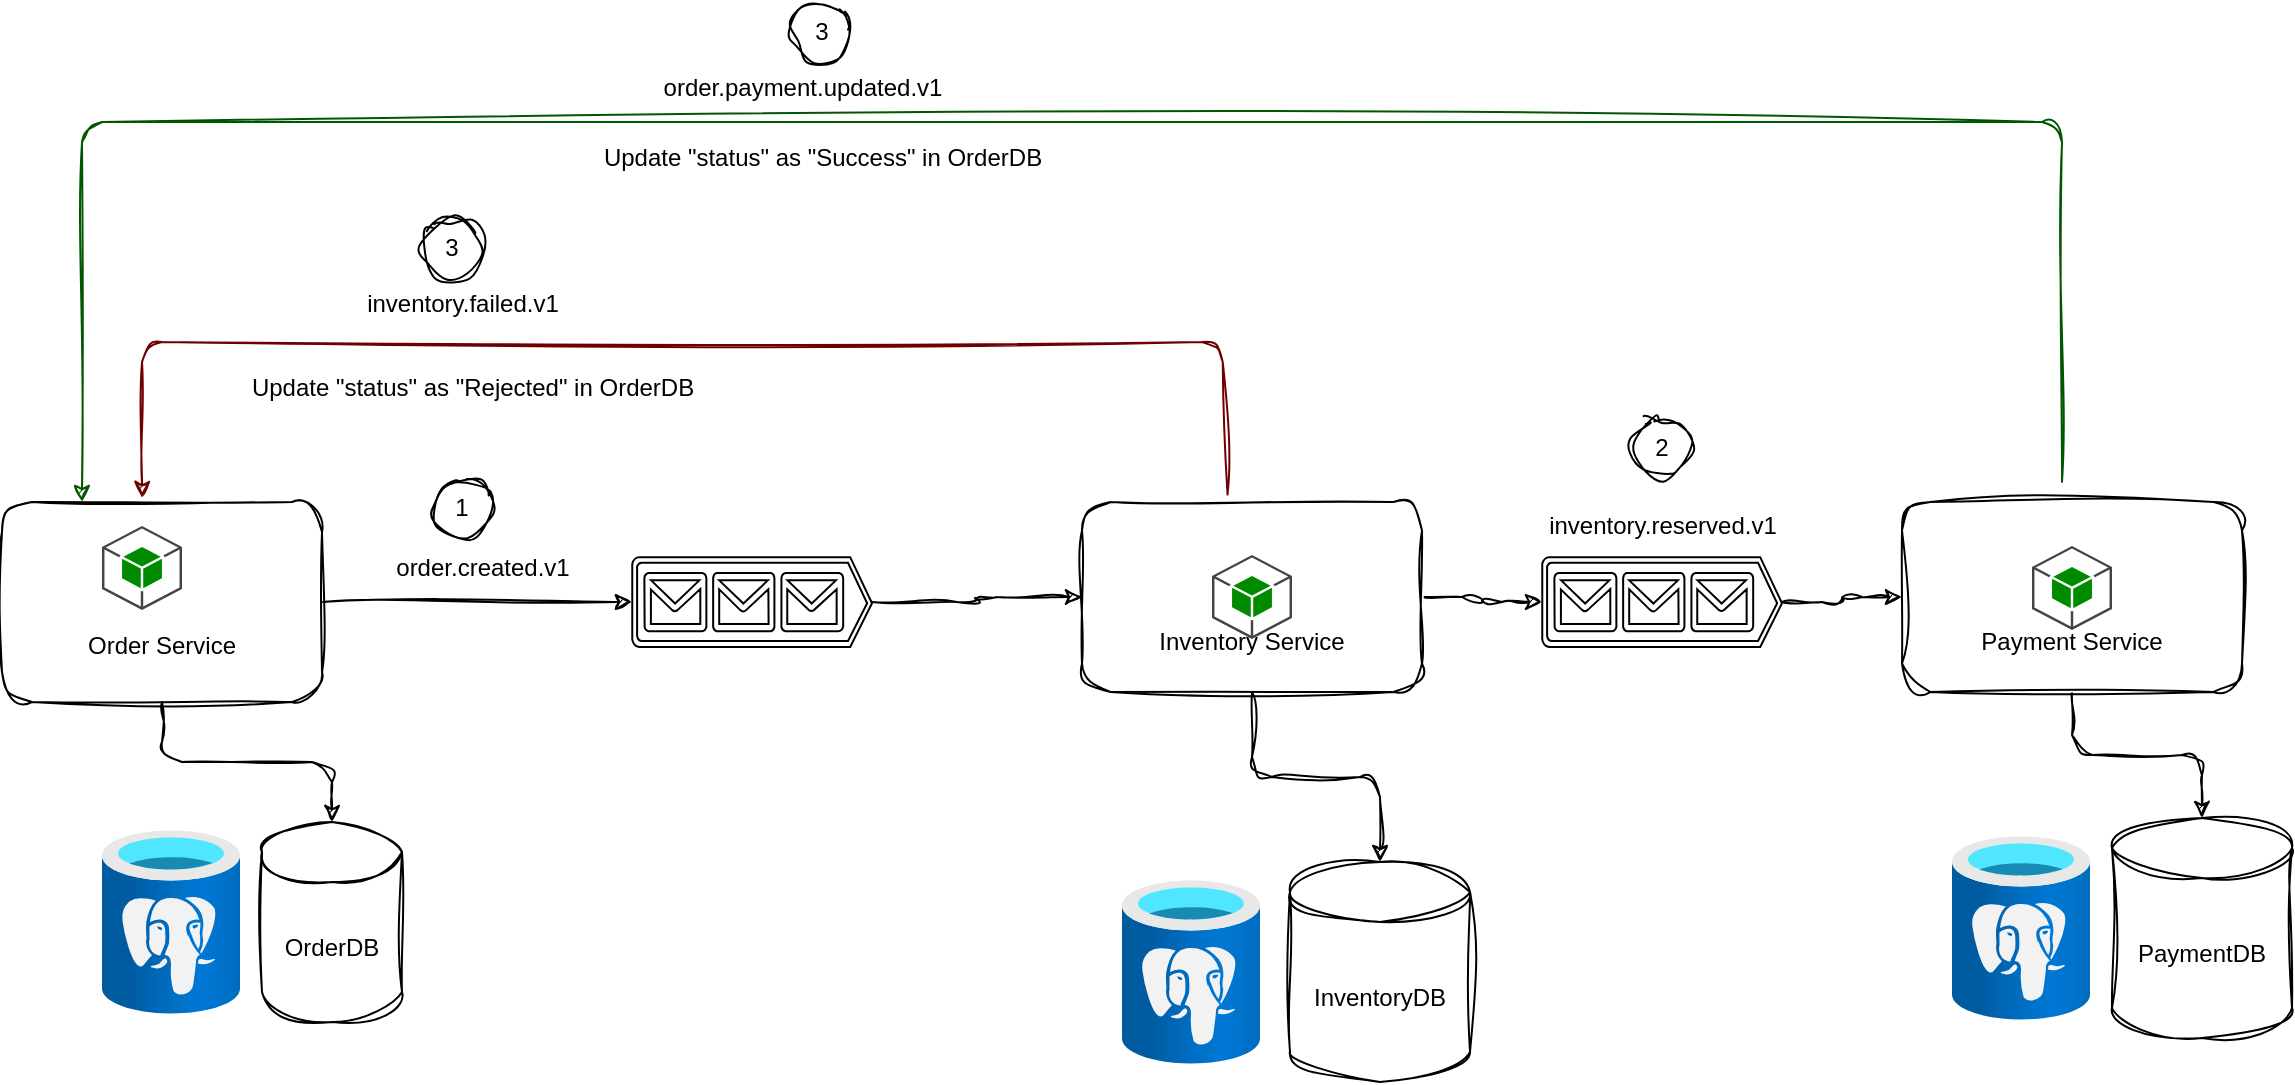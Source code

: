 <mxfile version="27.0.2">
  <diagram name="Page-1" id="B6scyaqq9aUN9wMyHdbF">
    <mxGraphModel dx="1678" dy="1839" grid="1" gridSize="10" guides="1" tooltips="1" connect="1" arrows="1" fold="1" page="1" pageScale="1" pageWidth="850" pageHeight="1100" math="0" shadow="0">
      <root>
        <mxCell id="0" />
        <mxCell id="1" parent="0" />
        <mxCell id="tE_9rgRd44uCfNkiKc3w-25" value="" style="edgeStyle=orthogonalEdgeStyle;rounded=1;orthogonalLoop=1;jettySize=auto;html=1;sketch=1;curveFitting=1;jiggle=2;" parent="1" source="tE_9rgRd44uCfNkiKc3w-8" target="tE_9rgRd44uCfNkiKc3w-24" edge="1">
          <mxGeometry relative="1" as="geometry" />
        </mxCell>
        <mxCell id="tE_9rgRd44uCfNkiKc3w-27" value="" style="edgeStyle=orthogonalEdgeStyle;rounded=1;orthogonalLoop=1;jettySize=auto;html=1;sketch=1;curveFitting=1;jiggle=2;entryX=0;entryY=0.5;entryDx=0;entryDy=0;entryPerimeter=0;" parent="1" source="tE_9rgRd44uCfNkiKc3w-8" target="-juNb6y3Be07XEBtlvTX-30" edge="1">
          <mxGeometry relative="1" as="geometry">
            <mxPoint x="400" y="250" as="targetPoint" />
          </mxGeometry>
        </mxCell>
        <mxCell id="tE_9rgRd44uCfNkiKc3w-8" value="&lt;div align=&quot;center&quot;&gt;&lt;span&gt;&lt;br&gt;&lt;/span&gt;&lt;/div&gt;&lt;div align=&quot;center&quot;&gt;&lt;span&gt;&lt;br&gt;&lt;/span&gt;&lt;/div&gt;&lt;div align=&quot;center&quot;&gt;&lt;span&gt;&lt;br&gt;&lt;/span&gt;&lt;/div&gt;&lt;div align=&quot;center&quot;&gt;&lt;span&gt;Order Service&lt;/span&gt;&lt;/div&gt;" style="rounded=1;whiteSpace=wrap;html=1;sketch=1;curveFitting=1;jiggle=2;align=center;" parent="1" vertex="1">
          <mxGeometry x="50" y="160" width="160" height="100" as="geometry" />
        </mxCell>
        <mxCell id="tE_9rgRd44uCfNkiKc3w-24" value="OrderDB" style="shape=cylinder3;whiteSpace=wrap;html=1;boundedLbl=1;backgroundOutline=1;size=15;sketch=1;curveFitting=1;jiggle=2;rounded=1;" parent="1" vertex="1">
          <mxGeometry x="180" y="320" width="70" height="100" as="geometry" />
        </mxCell>
        <mxCell id="tE_9rgRd44uCfNkiKc3w-30" value="" style="edgeStyle=orthogonalEdgeStyle;rounded=1;orthogonalLoop=1;jettySize=auto;html=1;sketch=1;curveFitting=1;jiggle=2;" parent="1" source="tE_9rgRd44uCfNkiKc3w-26" target="tE_9rgRd44uCfNkiKc3w-29" edge="1">
          <mxGeometry relative="1" as="geometry" />
        </mxCell>
        <mxCell id="tE_9rgRd44uCfNkiKc3w-32" value="" style="edgeStyle=orthogonalEdgeStyle;rounded=1;orthogonalLoop=1;jettySize=auto;html=1;sketch=1;curveFitting=1;jiggle=2;entryX=0;entryY=0.5;entryDx=0;entryDy=0;entryPerimeter=0;" parent="1" source="tE_9rgRd44uCfNkiKc3w-26" edge="1" target="-juNb6y3Be07XEBtlvTX-35">
          <mxGeometry relative="1" as="geometry">
            <mxPoint x="790" y="210" as="targetPoint" />
          </mxGeometry>
        </mxCell>
        <mxCell id="tE_9rgRd44uCfNkiKc3w-26" value="&lt;br&gt;&lt;div&gt;&lt;br&gt;&lt;/div&gt;&lt;div&gt;&lt;br&gt;&lt;/div&gt;&lt;div&gt;Inventory Service&lt;/div&gt;" style="whiteSpace=wrap;html=1;rounded=1;sketch=1;curveFitting=1;jiggle=2;" parent="1" vertex="1">
          <mxGeometry x="590" y="160" width="170" height="95" as="geometry" />
        </mxCell>
        <mxCell id="tE_9rgRd44uCfNkiKc3w-28" value="order.created.v1" style="text;html=1;align=center;verticalAlign=middle;resizable=0;points=[];autosize=1;strokeColor=none;fillColor=none;sketch=1;curveFitting=1;jiggle=2;rounded=1;" parent="1" vertex="1">
          <mxGeometry x="220" y="178" width="140" height="30" as="geometry" />
        </mxCell>
        <mxCell id="tE_9rgRd44uCfNkiKc3w-29" value="InventoryDB" style="shape=cylinder3;whiteSpace=wrap;html=1;boundedLbl=1;backgroundOutline=1;size=15;sketch=1;curveFitting=1;jiggle=2;rounded=1;" parent="1" vertex="1">
          <mxGeometry x="694" y="340" width="90" height="110" as="geometry" />
        </mxCell>
        <mxCell id="tE_9rgRd44uCfNkiKc3w-35" value="" style="edgeStyle=orthogonalEdgeStyle;rounded=1;orthogonalLoop=1;jettySize=auto;html=1;sketch=1;curveFitting=1;jiggle=2;" parent="1" source="tE_9rgRd44uCfNkiKc3w-33" target="tE_9rgRd44uCfNkiKc3w-34" edge="1">
          <mxGeometry relative="1" as="geometry" />
        </mxCell>
        <mxCell id="tE_9rgRd44uCfNkiKc3w-33" value="&lt;br&gt;&lt;div&gt;&lt;br&gt;&lt;/div&gt;&lt;div&gt;&lt;br&gt;&lt;/div&gt;&lt;div&gt;Payment Service&lt;/div&gt;" style="whiteSpace=wrap;html=1;rounded=1;sketch=1;curveFitting=1;jiggle=2;" parent="1" vertex="1">
          <mxGeometry x="1000" y="160" width="170" height="95" as="geometry" />
        </mxCell>
        <mxCell id="tE_9rgRd44uCfNkiKc3w-34" value="PaymentDB" style="shape=cylinder3;whiteSpace=wrap;html=1;boundedLbl=1;backgroundOutline=1;size=15;sketch=1;curveFitting=1;jiggle=2;rounded=1;" parent="1" vertex="1">
          <mxGeometry x="1105" y="318" width="90" height="110" as="geometry" />
        </mxCell>
        <mxCell id="tE_9rgRd44uCfNkiKc3w-36" value="inventory.reserved.v1" style="text;html=1;align=center;verticalAlign=middle;resizable=0;points=[];autosize=1;strokeColor=none;fillColor=none;sketch=1;curveFitting=1;jiggle=2;rounded=1;" parent="1" vertex="1">
          <mxGeometry x="795" y="156.5" width="170" height="30" as="geometry" />
        </mxCell>
        <mxCell id="-juNb6y3Be07XEBtlvTX-2" value="" style="endArrow=classic;html=1;rounded=1;entryX=0.438;entryY=-0.02;entryDx=0;entryDy=0;entryPerimeter=0;fillColor=#a20025;strokeColor=light-dark(#6F0000,#CC0000);sketch=1;curveFitting=1;jiggle=2;exitX=0.428;exitY=-0.039;exitDx=0;exitDy=0;exitPerimeter=0;" edge="1" parent="1" source="tE_9rgRd44uCfNkiKc3w-26" target="tE_9rgRd44uCfNkiKc3w-8">
          <mxGeometry width="50" height="50" relative="1" as="geometry">
            <mxPoint x="540" y="40" as="sourcePoint" />
            <mxPoint x="190" y="70" as="targetPoint" />
            <Array as="points">
              <mxPoint x="660" y="80" />
              <mxPoint x="120" y="80" />
            </Array>
          </mxGeometry>
        </mxCell>
        <mxCell id="-juNb6y3Be07XEBtlvTX-3" value="&lt;div&gt;inventory.failed.v1&lt;/div&gt;&lt;div&gt;&lt;br&gt;&lt;/div&gt;" style="text;html=1;align=center;verticalAlign=middle;resizable=0;points=[];autosize=1;strokeColor=none;fillColor=none;sketch=1;curveFitting=1;jiggle=2;rounded=1;" vertex="1" parent="1">
          <mxGeometry x="200" y="48" width="160" height="40" as="geometry" />
        </mxCell>
        <mxCell id="-juNb6y3Be07XEBtlvTX-4" value="Update &quot;status&quot; as &quot;Rejected&quot; in OrderDB" style="text;html=1;align=center;verticalAlign=middle;resizable=0;points=[];autosize=1;strokeColor=none;fillColor=none;sketch=1;curveFitting=1;jiggle=2;rounded=1;" vertex="1" parent="1">
          <mxGeometry x="130" y="88" width="310" height="30" as="geometry" />
        </mxCell>
        <mxCell id="-juNb6y3Be07XEBtlvTX-8" value="" style="endArrow=classic;html=1;rounded=1;entryX=0.25;entryY=0;entryDx=0;entryDy=0;fillColor=#008a00;strokeColor=#005700;sketch=1;curveFitting=1;jiggle=2;" edge="1" parent="1" target="tE_9rgRd44uCfNkiKc3w-8">
          <mxGeometry width="50" height="50" relative="1" as="geometry">
            <mxPoint x="1080" y="150" as="sourcePoint" />
            <mxPoint x="810" y="160" as="targetPoint" />
            <Array as="points">
              <mxPoint x="1080" y="-30" />
              <mxPoint x="90" y="-30" />
            </Array>
          </mxGeometry>
        </mxCell>
        <mxCell id="-juNb6y3Be07XEBtlvTX-9" value="&lt;div&gt;order.payment.updated.v1&lt;/div&gt;&lt;div&gt;&lt;br&gt;&lt;/div&gt;" style="text;html=1;align=center;verticalAlign=middle;resizable=0;points=[];autosize=1;strokeColor=none;fillColor=none;sketch=1;curveFitting=1;jiggle=2;rounded=1;" vertex="1" parent="1">
          <mxGeometry x="350" y="-60" width="200" height="40" as="geometry" />
        </mxCell>
        <mxCell id="-juNb6y3Be07XEBtlvTX-10" value="Update &quot;status&quot; as &quot;Success&quot; in OrderDB" style="text;html=1;align=center;verticalAlign=middle;resizable=0;points=[];autosize=1;strokeColor=none;fillColor=none;sketch=1;curveFitting=1;jiggle=2;rounded=1;" vertex="1" parent="1">
          <mxGeometry x="310" y="-27" width="300" height="30" as="geometry" />
        </mxCell>
        <mxCell id="-juNb6y3Be07XEBtlvTX-11" value="1" style="ellipse;whiteSpace=wrap;html=1;sketch=1;curveFitting=1;jiggle=2;rounded=1;" vertex="1" parent="1">
          <mxGeometry x="265" y="148" width="30" height="30" as="geometry" />
        </mxCell>
        <mxCell id="-juNb6y3Be07XEBtlvTX-12" value="2" style="ellipse;whiteSpace=wrap;html=1;sketch=1;curveFitting=1;jiggle=2;rounded=1;" vertex="1" parent="1">
          <mxGeometry x="865" y="118" width="30" height="30" as="geometry" />
        </mxCell>
        <mxCell id="-juNb6y3Be07XEBtlvTX-13" value="3" style="ellipse;whiteSpace=wrap;html=1;sketch=1;curveFitting=1;jiggle=2;rounded=1;" vertex="1" parent="1">
          <mxGeometry x="260" y="18" width="30" height="30" as="geometry" />
        </mxCell>
        <mxCell id="-juNb6y3Be07XEBtlvTX-14" value="3" style="ellipse;whiteSpace=wrap;html=1;sketch=1;curveFitting=1;jiggle=2;rounded=1;" vertex="1" parent="1">
          <mxGeometry x="445" y="-90" width="30" height="30" as="geometry" />
        </mxCell>
        <mxCell id="-juNb6y3Be07XEBtlvTX-19" value="" style="image;aspect=fixed;html=1;points=[];align=center;fontSize=12;image=img/lib/azure2/databases/Azure_Database_PostgreSQL_Server.svg;rounded=1;sketch=1;hachureGap=4;jiggle=2;curveFitting=1;fontFamily=Architects Daughter;fontSource=https%3A%2F%2Ffonts.googleapis.com%2Fcss%3Ffamily%3DArchitects%2BDaughter;" vertex="1" parent="1">
          <mxGeometry x="100" y="324" width="69" height="92" as="geometry" />
        </mxCell>
        <mxCell id="-juNb6y3Be07XEBtlvTX-21" value="" style="image;aspect=fixed;html=1;points=[];align=center;fontSize=12;image=img/lib/azure2/databases/Azure_Database_PostgreSQL_Server.svg;rounded=1;sketch=1;hachureGap=4;jiggle=2;curveFitting=1;fontFamily=Architects Daughter;fontSource=https%3A%2F%2Ffonts.googleapis.com%2Fcss%3Ffamily%3DArchitects%2BDaughter;" vertex="1" parent="1">
          <mxGeometry x="610" y="349" width="69" height="92" as="geometry" />
        </mxCell>
        <mxCell id="-juNb6y3Be07XEBtlvTX-22" value="" style="image;aspect=fixed;html=1;points=[];align=center;fontSize=12;image=img/lib/azure2/databases/Azure_Database_PostgreSQL_Server.svg;rounded=1;sketch=1;hachureGap=4;jiggle=2;curveFitting=1;fontFamily=Architects Daughter;fontSource=https%3A%2F%2Ffonts.googleapis.com%2Fcss%3Ffamily%3DArchitects%2BDaughter;" vertex="1" parent="1">
          <mxGeometry x="1025" y="327" width="69" height="92" as="geometry" />
        </mxCell>
        <mxCell id="-juNb6y3Be07XEBtlvTX-23" value="" style="outlineConnect=0;dashed=0;verticalLabelPosition=bottom;verticalAlign=top;align=center;html=1;shape=mxgraph.aws3.android;rounded=1;hachureGap=4;fontFamily=Architects Daughter;fontSource=https%3A%2F%2Ffonts.googleapis.com%2Fcss%3Ffamily%3DArchitects%2BDaughter;fillColor=#008a00;fontColor=#ffffff;strokeColor=#005700;" vertex="1" parent="1">
          <mxGeometry x="100" y="172" width="40" height="42" as="geometry" />
        </mxCell>
        <mxCell id="-juNb6y3Be07XEBtlvTX-24" value="" style="outlineConnect=0;dashed=0;verticalLabelPosition=bottom;verticalAlign=top;align=center;html=1;shape=mxgraph.aws3.android;rounded=1;hachureGap=4;fontFamily=Architects Daughter;fontSource=https%3A%2F%2Ffonts.googleapis.com%2Fcss%3Ffamily%3DArchitects%2BDaughter;fillColor=#008a00;fontColor=#ffffff;strokeColor=#005700;" vertex="1" parent="1">
          <mxGeometry x="655" y="186.5" width="40" height="42" as="geometry" />
        </mxCell>
        <mxCell id="-juNb6y3Be07XEBtlvTX-26" value="" style="outlineConnect=0;dashed=0;verticalLabelPosition=bottom;verticalAlign=top;align=center;html=1;shape=mxgraph.aws3.android;rounded=1;hachureGap=4;fontFamily=Architects Daughter;fontSource=https%3A%2F%2Ffonts.googleapis.com%2Fcss%3Ffamily%3DArchitects%2BDaughter;fillColor=#008a00;fontColor=#ffffff;strokeColor=#005700;" vertex="1" parent="1">
          <mxGeometry x="1065" y="182" width="40" height="42" as="geometry" />
        </mxCell>
        <mxCell id="-juNb6y3Be07XEBtlvTX-34" value="" style="edgeStyle=orthogonalEdgeStyle;rounded=1;sketch=1;hachureGap=4;jiggle=2;curveFitting=1;orthogonalLoop=1;jettySize=auto;html=1;fontFamily=Architects Daughter;fontSource=https%3A%2F%2Ffonts.googleapis.com%2Fcss%3Ffamily%3DArchitects%2BDaughter;entryX=0;entryY=0.5;entryDx=0;entryDy=0;" edge="1" parent="1" source="-juNb6y3Be07XEBtlvTX-30" target="tE_9rgRd44uCfNkiKc3w-26">
          <mxGeometry relative="1" as="geometry" />
        </mxCell>
        <mxCell id="-juNb6y3Be07XEBtlvTX-30" value="" style="verticalLabelPosition=bottom;html=1;verticalAlign=top;align=center;shape=mxgraph.azure.queue_generic;pointerEvents=1;rounded=1;hachureGap=4;fontFamily=Architects Daughter;fontSource=https%3A%2F%2Ffonts.googleapis.com%2Fcss%3Ffamily%3DArchitects%2BDaughter;" vertex="1" parent="1">
          <mxGeometry x="365" y="187.5" width="120" height="45" as="geometry" />
        </mxCell>
        <mxCell id="-juNb6y3Be07XEBtlvTX-36" value="" style="edgeStyle=orthogonalEdgeStyle;rounded=1;sketch=1;hachureGap=4;jiggle=2;curveFitting=1;orthogonalLoop=1;jettySize=auto;html=1;fontFamily=Architects Daughter;fontSource=https%3A%2F%2Ffonts.googleapis.com%2Fcss%3Ffamily%3DArchitects%2BDaughter;" edge="1" parent="1" source="-juNb6y3Be07XEBtlvTX-35" target="tE_9rgRd44uCfNkiKc3w-33">
          <mxGeometry relative="1" as="geometry" />
        </mxCell>
        <mxCell id="-juNb6y3Be07XEBtlvTX-35" value="" style="verticalLabelPosition=bottom;html=1;verticalAlign=top;align=center;shape=mxgraph.azure.queue_generic;pointerEvents=1;rounded=1;hachureGap=4;fontFamily=Architects Daughter;fontSource=https%3A%2F%2Ffonts.googleapis.com%2Fcss%3Ffamily%3DArchitects%2BDaughter;" vertex="1" parent="1">
          <mxGeometry x="820" y="187.5" width="120" height="45" as="geometry" />
        </mxCell>
      </root>
    </mxGraphModel>
  </diagram>
</mxfile>
